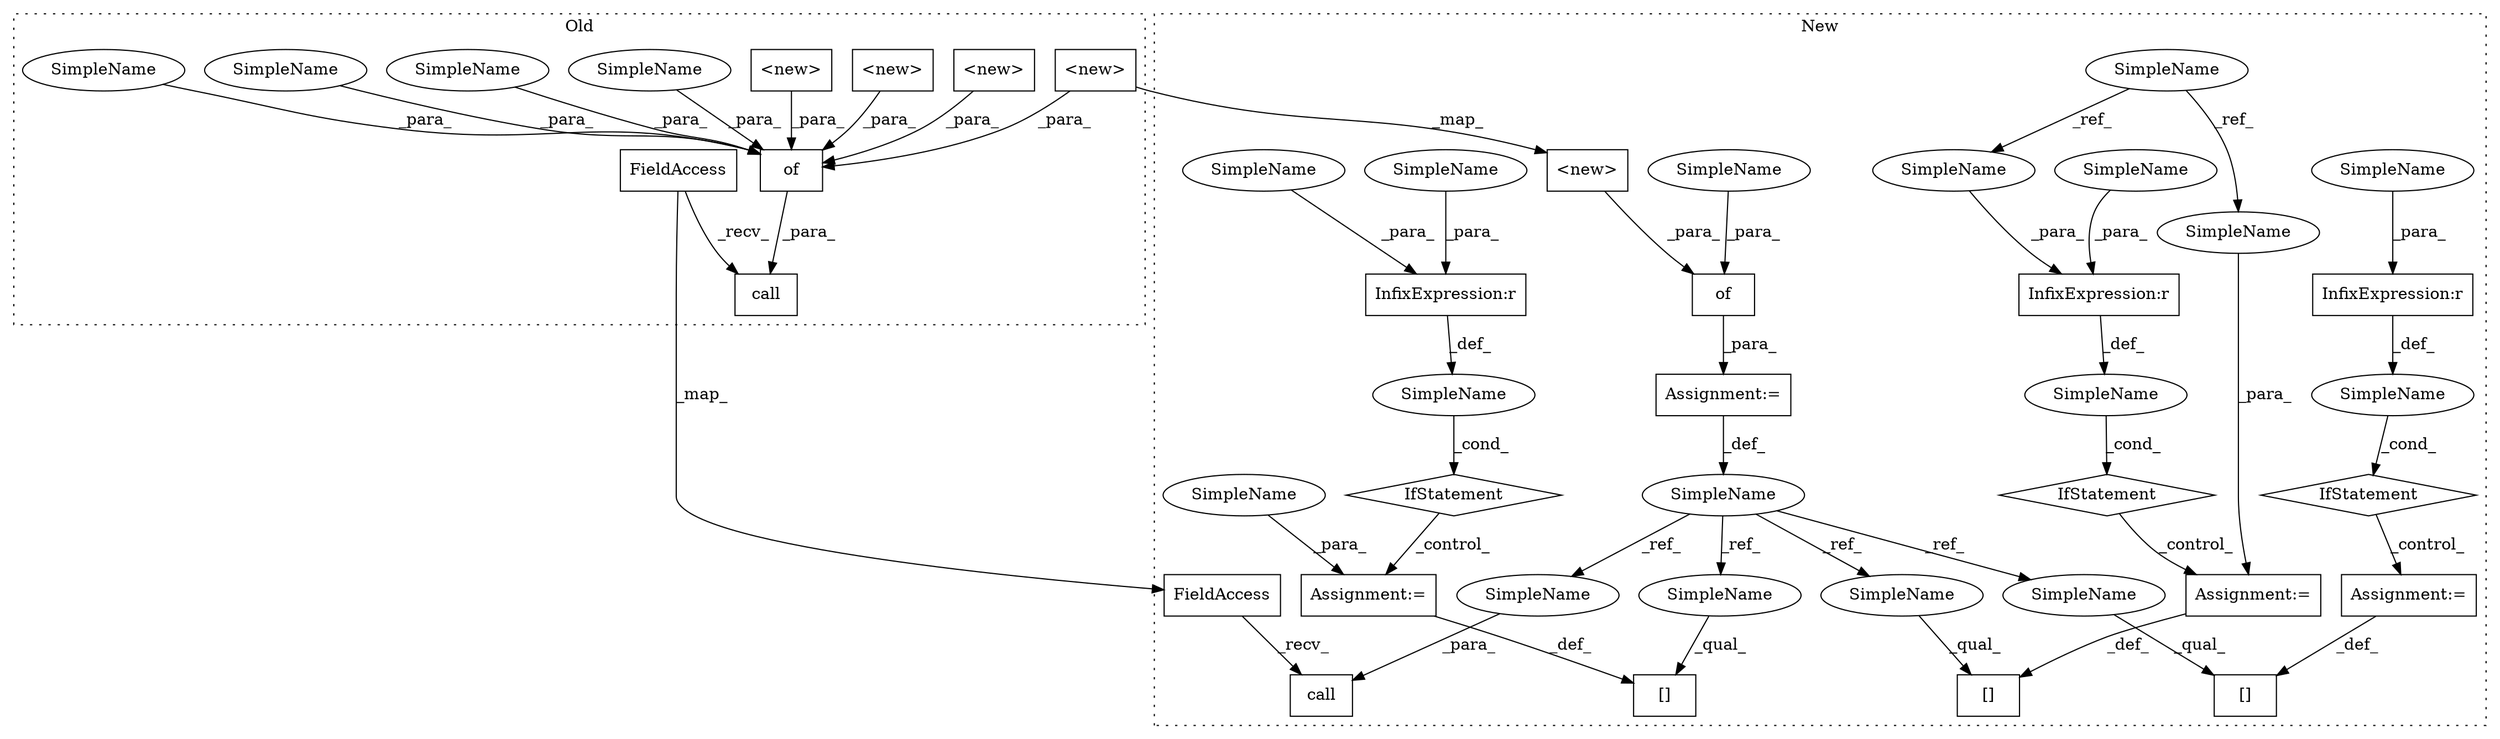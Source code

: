 digraph G {
subgraph cluster0 {
1 [label="<new>" a="14" s="3406" l="21" shape="box"];
4 [label="<new>" a="14" s="3506" l="20" shape="box"];
7 [label="call" a="32" s="3322,3533" l="5,1" shape="box"];
13 [label="of" a="32" s="3360,3532" l="3,1" shape="box"];
19 [label="<new>" a="14" s="3439" l="21" shape="box"];
22 [label="FieldAccess" a="22" s="3308" l="13" shape="box"];
23 [label="<new>" a="14" s="3472" l="22" shape="box"];
37 [label="SimpleName" a="42" s="3527" l="5" shape="ellipse"];
41 [label="SimpleName" a="42" s="3461" l="10" shape="ellipse"];
42 [label="SimpleName" a="42" s="3428" l="10" shape="ellipse"];
43 [label="SimpleName" a="42" s="3495" l="10" shape="ellipse"];
label = "Old";
style="dotted";
}
subgraph cluster1 {
2 [label="call" a="32" s="3777,3823" l="5,1" shape="box"];
3 [label="InfixExpression:r" a="27" s="3681" l="4" shape="box"];
5 [label="<new>" a="14" s="3359" l="20" shape="box"];
6 [label="[]" a="2" s="3448,3474" l="13,1" shape="box"];
8 [label="InfixExpression:r" a="27" s="3406" l="4" shape="box"];
9 [label="InfixExpression:r" a="27" s="3532" l="4" shape="box"];
10 [label="[]" a="2" s="3606,3635" l="13,1" shape="box"];
11 [label="of" a="32" s="3356,3385" l="3,1" shape="box"];
12 [label="[]" a="2" s="3703,3731" l="13,1" shape="box"];
14 [label="SimpleName" a="42" s="3146" l="10" shape="ellipse"];
15 [label="Assignment:=" a="7" s="3636" l="1" shape="box"];
16 [label="SimpleName" a="42" s="3339" l="12" shape="ellipse"];
17 [label="SimpleName" a="42" s="" l="" shape="ellipse"];
18 [label="IfStatement" a="25" s="3518,3540" l="4,2" shape="diamond"];
20 [label="Assignment:=" a="7" s="3351" l="1" shape="box"];
21 [label="FieldAccess" a="22" s="3763" l="13" shape="box"];
24 [label="Assignment:=" a="7" s="3732" l="1" shape="box"];
25 [label="SimpleName" a="42" s="" l="" shape="ellipse"];
26 [label="IfStatement" a="25" s="3667,3689" l="4,2" shape="diamond"];
27 [label="Assignment:=" a="7" s="3475" l="1" shape="box"];
28 [label="SimpleName" a="42" s="" l="" shape="ellipse"];
29 [label="IfStatement" a="25" s="3396,3434" l="4,2" shape="diamond"];
30 [label="SimpleName" a="42" s="3685" l="4" shape="ellipse"];
31 [label="SimpleName" a="42" s="3410" l="4" shape="ellipse"];
32 [label="SimpleName" a="42" s="3536" l="4" shape="ellipse"];
33 [label="SimpleName" a="42" s="3811" l="12" shape="ellipse"];
34 [label="SimpleName" a="42" s="3606" l="12" shape="ellipse"];
35 [label="SimpleName" a="42" s="3448" l="12" shape="ellipse"];
36 [label="SimpleName" a="42" s="3703" l="12" shape="ellipse"];
38 [label="SimpleName" a="42" s="3637" l="10" shape="ellipse"];
39 [label="SimpleName" a="42" s="3522" l="10" shape="ellipse"];
40 [label="SimpleName" a="42" s="3380" l="5" shape="ellipse"];
44 [label="SimpleName" a="42" s="3671" l="10" shape="ellipse"];
45 [label="SimpleName" a="42" s="3733" l="10" shape="ellipse"];
label = "New";
style="dotted";
}
1 -> 13 [label="_para_"];
3 -> 25 [label="_def_"];
4 -> 5 [label="_map_"];
4 -> 13 [label="_para_"];
5 -> 11 [label="_para_"];
8 -> 28 [label="_def_"];
9 -> 17 [label="_def_"];
11 -> 20 [label="_para_"];
13 -> 7 [label="_para_"];
14 -> 38 [label="_ref_"];
14 -> 39 [label="_ref_"];
15 -> 10 [label="_def_"];
16 -> 35 [label="_ref_"];
16 -> 33 [label="_ref_"];
16 -> 34 [label="_ref_"];
16 -> 36 [label="_ref_"];
17 -> 18 [label="_cond_"];
18 -> 15 [label="_control_"];
19 -> 13 [label="_para_"];
20 -> 16 [label="_def_"];
21 -> 2 [label="_recv_"];
22 -> 7 [label="_recv_"];
22 -> 21 [label="_map_"];
23 -> 13 [label="_para_"];
24 -> 12 [label="_def_"];
25 -> 26 [label="_cond_"];
26 -> 24 [label="_control_"];
27 -> 6 [label="_def_"];
28 -> 29 [label="_cond_"];
29 -> 27 [label="_control_"];
30 -> 3 [label="_para_"];
31 -> 8 [label="_para_"];
32 -> 9 [label="_para_"];
33 -> 2 [label="_para_"];
34 -> 10 [label="_qual_"];
35 -> 6 [label="_qual_"];
36 -> 12 [label="_qual_"];
37 -> 13 [label="_para_"];
38 -> 15 [label="_para_"];
39 -> 9 [label="_para_"];
40 -> 11 [label="_para_"];
41 -> 13 [label="_para_"];
42 -> 13 [label="_para_"];
43 -> 13 [label="_para_"];
44 -> 3 [label="_para_"];
45 -> 24 [label="_para_"];
}